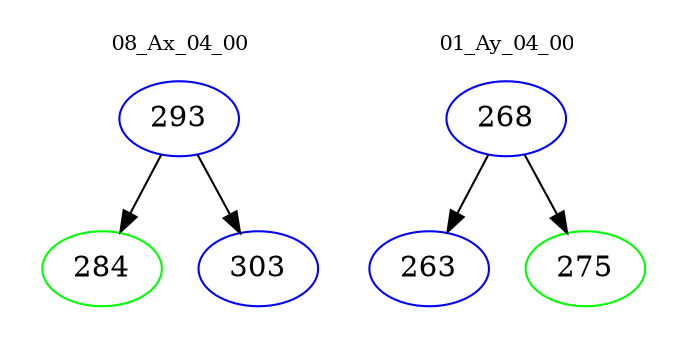 digraph{
subgraph cluster_0 {
color = white
label = "08_Ax_04_00";
fontsize=10;
T0_293 [label="293", color="blue"]
T0_293 -> T0_284 [color="black"]
T0_284 [label="284", color="green"]
T0_293 -> T0_303 [color="black"]
T0_303 [label="303", color="blue"]
}
subgraph cluster_1 {
color = white
label = "01_Ay_04_00";
fontsize=10;
T1_268 [label="268", color="blue"]
T1_268 -> T1_263 [color="black"]
T1_263 [label="263", color="blue"]
T1_268 -> T1_275 [color="black"]
T1_275 [label="275", color="green"]
}
}
